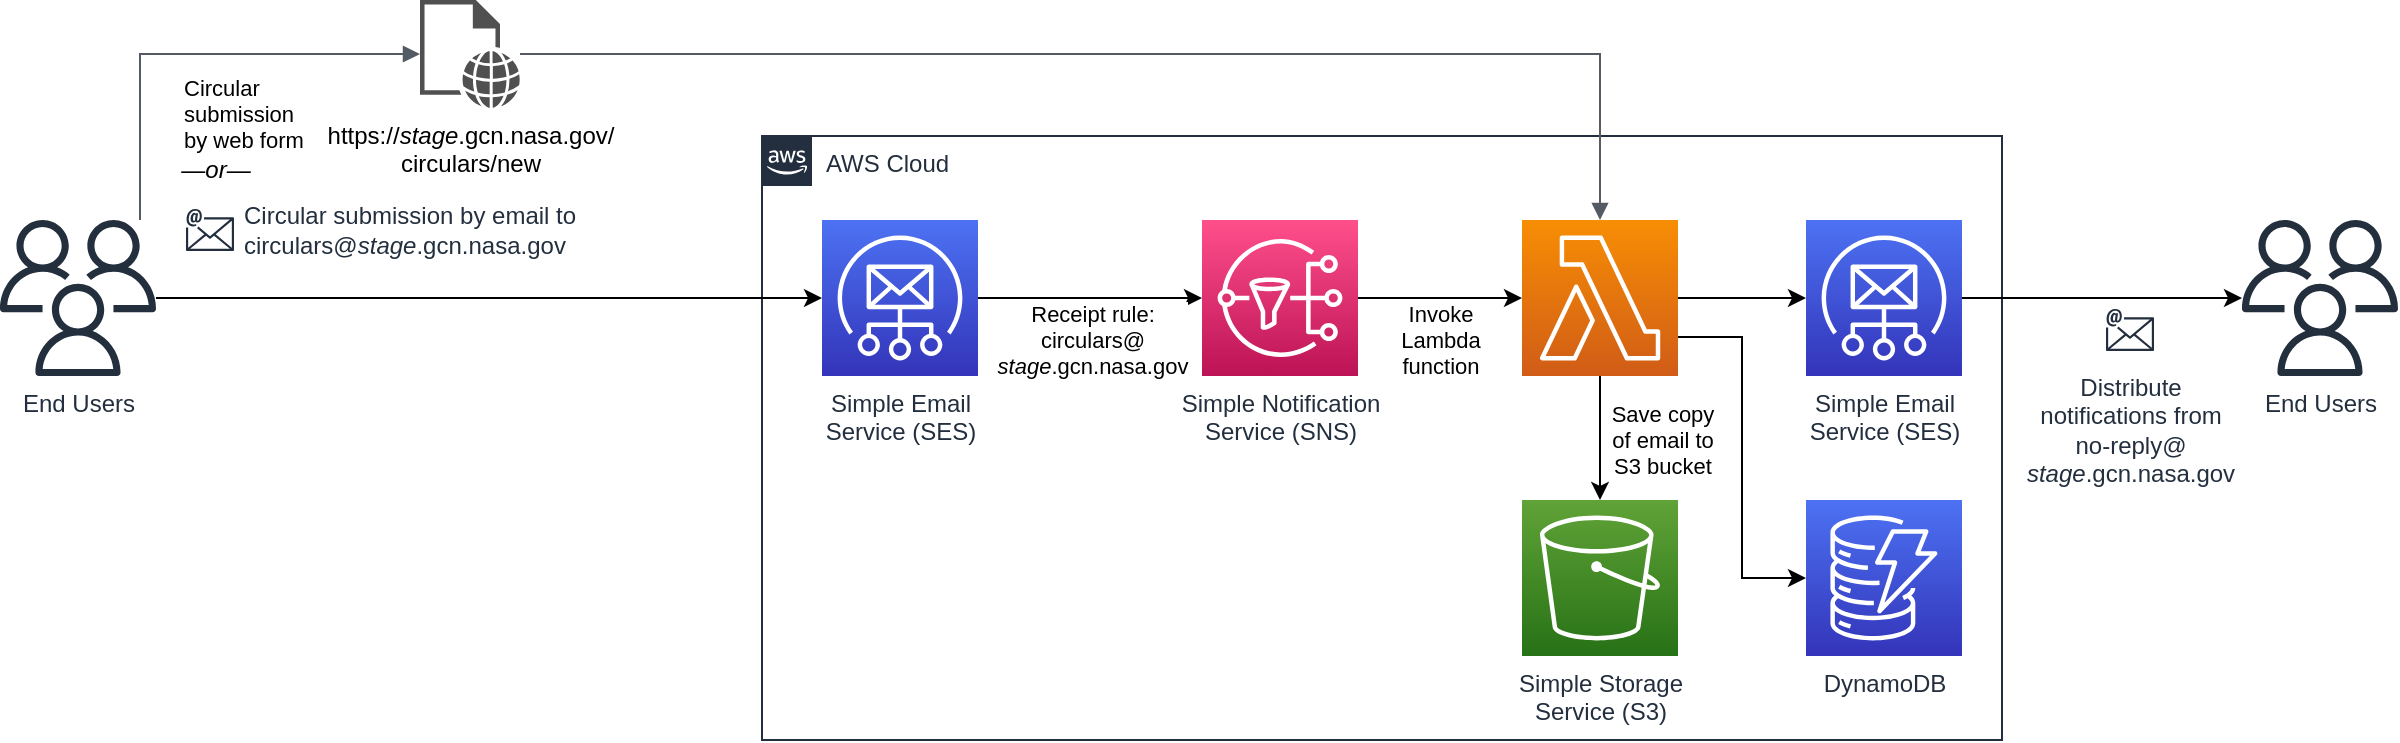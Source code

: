 <mxfile version="25.0.2">
  <diagram name="Page-1" id="MFBqY2m70f1yELMXtrmf">
    <mxGraphModel dx="1964" dy="2099" grid="1" gridSize="10" guides="1" tooltips="1" connect="1" arrows="1" fold="1" page="1" pageScale="1" pageWidth="850" pageHeight="1100" math="0" shadow="0">
      <root>
        <mxCell id="0" />
        <mxCell id="1" parent="0" />
        <mxCell id="xZiLO_F2WsUACHUn_YJy-37" style="edgeStyle=orthogonalEdgeStyle;rounded=0;orthogonalLoop=1;jettySize=auto;html=1;exitX=1;exitY=0.5;exitDx=0;exitDy=0;exitPerimeter=0;entryX=0;entryY=0.5;entryDx=0;entryDy=0;entryPerimeter=0;" parent="1" source="xZiLO_F2WsUACHUn_YJy-27" target="xZiLO_F2WsUACHUn_YJy-30" edge="1">
          <mxGeometry relative="1" as="geometry" />
        </mxCell>
        <mxCell id="xZiLO_F2WsUACHUn_YJy-38" value="Receipt rule:&lt;br&gt;circulars@&lt;br&gt;&lt;i&gt;stage&lt;/i&gt;.gcn.nasa.gov" style="edgeLabel;html=1;align=center;verticalAlign=middle;resizable=0;points=[];" parent="xZiLO_F2WsUACHUn_YJy-37" vertex="1" connectable="0">
          <mxGeometry y="-1" relative="1" as="geometry">
            <mxPoint x="1" y="20" as="offset" />
          </mxGeometry>
        </mxCell>
        <mxCell id="xZiLO_F2WsUACHUn_YJy-27" value="Simple Email&lt;br&gt;Service (SES)" style="sketch=0;points=[[0,0,0],[0.25,0,0],[0.5,0,0],[0.75,0,0],[1,0,0],[0,1,0],[0.25,1,0],[0.5,1,0],[0.75,1,0],[1,1,0],[0,0.25,0],[0,0.5,0],[0,0.75,0],[1,0.25,0],[1,0.5,0],[1,0.75,0]];outlineConnect=0;fontColor=#232F3E;gradientColor=#4D72F3;gradientDirection=north;fillColor=#3334B9;strokeColor=#ffffff;dashed=0;verticalLabelPosition=bottom;verticalAlign=top;align=center;html=1;fontSize=12;fontStyle=0;aspect=fixed;shape=mxgraph.aws4.resourceIcon;resIcon=mxgraph.aws4.simple_email_service;" parent="1" vertex="1">
          <mxGeometry x="341" y="-480" width="78" height="78" as="geometry" />
        </mxCell>
        <mxCell id="xZiLO_F2WsUACHUn_YJy-47" style="edgeStyle=orthogonalEdgeStyle;rounded=0;orthogonalLoop=1;jettySize=auto;html=1;exitX=1;exitY=0.5;exitDx=0;exitDy=0;exitPerimeter=0;" parent="1" source="xZiLO_F2WsUACHUn_YJy-30" target="xZiLO_F2WsUACHUn_YJy-26" edge="1">
          <mxGeometry relative="1" as="geometry" />
        </mxCell>
        <mxCell id="xZiLO_F2WsUACHUn_YJy-50" value="Invoke&lt;br&gt;Lambda&lt;br&gt;function" style="edgeLabel;html=1;align=center;verticalAlign=middle;resizable=0;points=[];" parent="xZiLO_F2WsUACHUn_YJy-47" vertex="1" connectable="0">
          <mxGeometry relative="1" as="geometry">
            <mxPoint y="21" as="offset" />
          </mxGeometry>
        </mxCell>
        <mxCell id="xZiLO_F2WsUACHUn_YJy-30" value="Simple Notification&lt;br&gt;Service (SNS)" style="sketch=0;points=[[0,0,0],[0.25,0,0],[0.5,0,0],[0.75,0,0],[1,0,0],[0,1,0],[0.25,1,0],[0.5,1,0],[0.75,1,0],[1,1,0],[0,0.25,0],[0,0.5,0],[0,0.75,0],[1,0.25,0],[1,0.5,0],[1,0.75,0]];outlineConnect=0;fontColor=#232F3E;gradientColor=#FF4F8B;gradientDirection=north;fillColor=#BC1356;strokeColor=#ffffff;dashed=0;verticalLabelPosition=bottom;verticalAlign=top;align=center;html=1;fontSize=12;fontStyle=0;aspect=fixed;shape=mxgraph.aws4.resourceIcon;resIcon=mxgraph.aws4.sns;" parent="1" vertex="1">
          <mxGeometry x="531" y="-480" width="78" height="78" as="geometry" />
        </mxCell>
        <mxCell id="xZiLO_F2WsUACHUn_YJy-46" value="AWS Cloud" style="points=[[0,0],[0.25,0],[0.5,0],[0.75,0],[1,0],[1,0.25],[1,0.5],[1,0.75],[1,1],[0.75,1],[0.5,1],[0.25,1],[0,1],[0,0.75],[0,0.5],[0,0.25]];outlineConnect=0;gradientColor=none;html=1;whiteSpace=wrap;fontSize=12;fontStyle=0;container=1;pointerEvents=0;collapsible=0;recursiveResize=0;shape=mxgraph.aws4.group;grIcon=mxgraph.aws4.group_aws_cloud_alt;strokeColor=#232F3E;fillColor=none;verticalAlign=top;align=left;spacingLeft=30;fontColor=#232F3E;dashed=0;" parent="1" vertex="1">
          <mxGeometry x="311" y="-522" width="620" height="302" as="geometry" />
        </mxCell>
        <mxCell id="xZiLO_F2WsUACHUn_YJy-49" style="edgeStyle=orthogonalEdgeStyle;rounded=0;orthogonalLoop=1;jettySize=auto;html=1;exitX=0.5;exitY=1;exitDx=0;exitDy=0;exitPerimeter=0;" parent="xZiLO_F2WsUACHUn_YJy-46" source="xZiLO_F2WsUACHUn_YJy-26" target="xZiLO_F2WsUACHUn_YJy-28" edge="1">
          <mxGeometry relative="1" as="geometry" />
        </mxCell>
        <mxCell id="xZiLO_F2WsUACHUn_YJy-51" value="Save copy&lt;br&gt;of email to&lt;br&gt;S3 bucket" style="edgeLabel;html=1;align=center;verticalAlign=middle;resizable=0;points=[];" parent="xZiLO_F2WsUACHUn_YJy-49" vertex="1" connectable="0">
          <mxGeometry x="0.032" y="1" relative="1" as="geometry">
            <mxPoint x="30" as="offset" />
          </mxGeometry>
        </mxCell>
        <mxCell id="xZiLO_F2WsUACHUn_YJy-52" style="edgeStyle=orthogonalEdgeStyle;rounded=0;orthogonalLoop=1;jettySize=auto;html=1;exitX=1;exitY=0.5;exitDx=0;exitDy=0;exitPerimeter=0;entryX=0;entryY=0.5;entryDx=0;entryDy=0;entryPerimeter=0;" parent="xZiLO_F2WsUACHUn_YJy-46" source="xZiLO_F2WsUACHUn_YJy-26" target="xZiLO_F2WsUACHUn_YJy-48" edge="1">
          <mxGeometry relative="1" as="geometry" />
        </mxCell>
        <mxCell id="47EouggBOMH6AhDB7axW-48" style="edgeStyle=orthogonalEdgeStyle;rounded=0;orthogonalLoop=1;jettySize=auto;html=1;exitX=1;exitY=0.75;exitDx=0;exitDy=0;exitPerimeter=0;entryX=0;entryY=0.5;entryDx=0;entryDy=0;entryPerimeter=0;" parent="xZiLO_F2WsUACHUn_YJy-46" source="xZiLO_F2WsUACHUn_YJy-26" target="47EouggBOMH6AhDB7axW-47" edge="1">
          <mxGeometry relative="1" as="geometry" />
        </mxCell>
        <mxCell id="xZiLO_F2WsUACHUn_YJy-26" value="" style="sketch=0;points=[[0,0,0],[0.25,0,0],[0.5,0,0],[0.75,0,0],[1,0,0],[0,1,0],[0.25,1,0],[0.5,1,0],[0.75,1,0],[1,1,0],[0,0.25,0],[0,0.5,0],[0,0.75,0],[1,0.25,0],[1,0.5,0],[1,0.75,0]];outlineConnect=0;fontColor=#232F3E;gradientColor=#F78E04;gradientDirection=north;fillColor=#D05C17;strokeColor=#ffffff;dashed=0;verticalLabelPosition=bottom;verticalAlign=top;align=center;html=1;fontSize=12;fontStyle=0;aspect=fixed;shape=mxgraph.aws4.resourceIcon;resIcon=mxgraph.aws4.lambda;" parent="xZiLO_F2WsUACHUn_YJy-46" vertex="1">
          <mxGeometry x="380" y="42" width="78" height="78" as="geometry" />
        </mxCell>
        <mxCell id="xZiLO_F2WsUACHUn_YJy-28" value="Simple Storage&lt;br&gt;Service (S3)" style="sketch=0;points=[[0,0,0],[0.25,0,0],[0.5,0,0],[0.75,0,0],[1,0,0],[0,1,0],[0.25,1,0],[0.5,1,0],[0.75,1,0],[1,1,0],[0,0.25,0],[0,0.5,0],[0,0.75,0],[1,0.25,0],[1,0.5,0],[1,0.75,0]];outlineConnect=0;fontColor=#232F3E;gradientColor=#60A337;gradientDirection=north;fillColor=#277116;strokeColor=#ffffff;dashed=0;verticalLabelPosition=bottom;verticalAlign=top;align=center;html=1;fontSize=12;fontStyle=0;aspect=fixed;shape=mxgraph.aws4.resourceIcon;resIcon=mxgraph.aws4.s3;" parent="xZiLO_F2WsUACHUn_YJy-46" vertex="1">
          <mxGeometry x="380" y="182" width="78" height="78" as="geometry" />
        </mxCell>
        <mxCell id="xZiLO_F2WsUACHUn_YJy-48" value="Simple Email&lt;br&gt;Service (SES)" style="sketch=0;points=[[0,0,0],[0.25,0,0],[0.5,0,0],[0.75,0,0],[1,0,0],[0,1,0],[0.25,1,0],[0.5,1,0],[0.75,1,0],[1,1,0],[0,0.25,0],[0,0.5,0],[0,0.75,0],[1,0.25,0],[1,0.5,0],[1,0.75,0]];outlineConnect=0;fontColor=#232F3E;gradientColor=#4D72F3;gradientDirection=north;fillColor=#3334B9;strokeColor=#ffffff;dashed=0;verticalLabelPosition=bottom;verticalAlign=top;align=center;html=1;fontSize=12;fontStyle=0;aspect=fixed;shape=mxgraph.aws4.resourceIcon;resIcon=mxgraph.aws4.simple_email_service;" parent="xZiLO_F2WsUACHUn_YJy-46" vertex="1">
          <mxGeometry x="522" y="42" width="78" height="78" as="geometry" />
        </mxCell>
        <mxCell id="47EouggBOMH6AhDB7axW-47" value="DynamoDB" style="sketch=0;points=[[0,0,0],[0.25,0,0],[0.5,0,0],[0.75,0,0],[1,0,0],[0,1,0],[0.25,1,0],[0.5,1,0],[0.75,1,0],[1,1,0],[0,0.25,0],[0,0.5,0],[0,0.75,0],[1,0.25,0],[1,0.5,0],[1,0.75,0]];outlineConnect=0;fontColor=#232F3E;gradientColor=#4D72F3;gradientDirection=north;fillColor=#3334B9;strokeColor=#ffffff;dashed=0;verticalLabelPosition=bottom;verticalAlign=top;align=center;html=1;fontSize=12;fontStyle=0;aspect=fixed;shape=mxgraph.aws4.resourceIcon;resIcon=mxgraph.aws4.dynamodb;" parent="xZiLO_F2WsUACHUn_YJy-46" vertex="1">
          <mxGeometry x="522" y="182" width="78" height="78" as="geometry" />
        </mxCell>
        <mxCell id="xZiLO_F2WsUACHUn_YJy-58" style="edgeStyle=orthogonalEdgeStyle;rounded=0;orthogonalLoop=1;jettySize=auto;html=1;exitX=1;exitY=0.5;exitDx=0;exitDy=0;exitPerimeter=0;" parent="1" source="xZiLO_F2WsUACHUn_YJy-48" target="47EouggBOMH6AhDB7axW-46" edge="1">
          <mxGeometry relative="1" as="geometry">
            <mxPoint x="1041" y="-441" as="targetPoint" />
          </mxGeometry>
        </mxCell>
        <mxCell id="xZiLO_F2WsUACHUn_YJy-59" value="Distribute&lt;br&gt;notifications from&lt;br&gt;no-reply@&lt;br&gt;&lt;i&gt;stage&lt;/i&gt;.gcn.nasa.gov" style="sketch=0;outlineConnect=0;fontColor=#232F3E;gradientColor=none;strokeColor=#232F3E;fillColor=#ffffff;dashed=0;verticalLabelPosition=bottom;verticalAlign=top;align=center;html=1;fontSize=12;fontStyle=0;aspect=fixed;shape=mxgraph.aws4.resourceIcon;resIcon=mxgraph.aws4.email;" parent="1" vertex="1">
          <mxGeometry x="980" y="-440" width="30" height="30" as="geometry" />
        </mxCell>
        <mxCell id="xZiLO_F2WsUACHUn_YJy-64" value="End Users" style="sketch=0;outlineConnect=0;fontColor=#232F3E;gradientColor=none;fillColor=#232F3D;strokeColor=none;dashed=0;verticalLabelPosition=bottom;verticalAlign=top;align=center;html=1;fontSize=12;fontStyle=0;aspect=fixed;pointerEvents=1;shape=mxgraph.aws4.users;" parent="1" vertex="1">
          <mxGeometry x="-70" y="-480" width="78" height="78" as="geometry" />
        </mxCell>
        <mxCell id="47EouggBOMH6AhDB7axW-39" value="Circular submission by email to&lt;br&gt;circulars@&lt;i&gt;stage&lt;/i&gt;.gcn.nasa.gov" style="sketch=0;outlineConnect=0;fontColor=#232F3E;gradientColor=none;strokeColor=#232F3E;fillColor=#ffffff;dashed=0;verticalLabelPosition=middle;verticalAlign=middle;align=left;html=1;fontSize=12;fontStyle=0;aspect=fixed;shape=mxgraph.aws4.resourceIcon;resIcon=mxgraph.aws4.email;labelPosition=right;" parent="1" vertex="1">
          <mxGeometry x="20" y="-490" width="30" height="30" as="geometry" />
        </mxCell>
        <mxCell id="47EouggBOMH6AhDB7axW-46" value="End Users" style="sketch=0;outlineConnect=0;fontColor=#232F3E;gradientColor=none;fillColor=#232F3D;strokeColor=none;dashed=0;verticalLabelPosition=bottom;verticalAlign=top;align=center;html=1;fontSize=12;fontStyle=0;aspect=fixed;pointerEvents=1;shape=mxgraph.aws4.users;" parent="1" vertex="1">
          <mxGeometry x="1051" y="-480" width="78" height="78" as="geometry" />
        </mxCell>
        <mxCell id="47EouggBOMH6AhDB7axW-49" value="https://&lt;i&gt;stage&lt;/i&gt;.gcn.nasa.gov/&lt;br&gt;circulars/new" style="sketch=0;pointerEvents=1;shadow=0;dashed=0;html=1;strokeColor=none;fillColor=#505050;labelPosition=center;verticalLabelPosition=bottom;verticalAlign=top;outlineConnect=0;align=center;shape=mxgraph.office.concepts.web_page;" parent="1" vertex="1">
          <mxGeometry x="140" y="-590" width="50" height="54" as="geometry" />
        </mxCell>
        <mxCell id="_WFWQV9OUgnefA0unr17-1" value="" style="edgeStyle=orthogonalEdgeStyle;html=1;endArrow=block;elbow=vertical;startArrow=none;endFill=1;strokeColor=#545B64;rounded=0;" parent="1" source="47EouggBOMH6AhDB7axW-49" target="xZiLO_F2WsUACHUn_YJy-26" edge="1">
          <mxGeometry width="100" relative="1" as="geometry">
            <mxPoint x="220" y="-570" as="sourcePoint" />
            <mxPoint x="320" y="-570" as="targetPoint" />
          </mxGeometry>
        </mxCell>
        <mxCell id="_WFWQV9OUgnefA0unr17-3" value="&lt;i&gt;—or—&lt;/i&gt;" style="text;html=1;strokeColor=none;fillColor=none;align=center;verticalAlign=middle;whiteSpace=wrap;rounded=0;" parent="1" vertex="1">
          <mxGeometry x="8" y="-520" width="60" height="30" as="geometry" />
        </mxCell>
        <mxCell id="_WFWQV9OUgnefA0unr17-4" value="" style="edgeStyle=orthogonalEdgeStyle;html=1;endArrow=block;elbow=vertical;startArrow=none;endFill=1;strokeColor=#545B64;rounded=0;" parent="1" source="xZiLO_F2WsUACHUn_YJy-64" target="47EouggBOMH6AhDB7axW-49" edge="1">
          <mxGeometry width="100" relative="1" as="geometry">
            <mxPoint x="-40" y="-620" as="sourcePoint" />
            <mxPoint x="60" y="-620" as="targetPoint" />
            <Array as="points">
              <mxPoint y="-563" />
            </Array>
          </mxGeometry>
        </mxCell>
        <mxCell id="_WFWQV9OUgnefA0unr17-5" value="Circular&lt;div&gt;submission&lt;br&gt;by web form&lt;/div&gt;" style="edgeLabel;html=1;align=left;verticalAlign=middle;resizable=0;points=[];" parent="_WFWQV9OUgnefA0unr17-4" connectable="0" vertex="1">
          <mxGeometry x="-0.609" y="-2" relative="1" as="geometry">
            <mxPoint x="18" y="-10" as="offset" />
          </mxGeometry>
        </mxCell>
        <mxCell id="-2aI7IYvT7YdP-X1hV3r-2" value="" style="endArrow=classic;html=1;rounded=0;" edge="1" parent="1" source="xZiLO_F2WsUACHUn_YJy-64" target="xZiLO_F2WsUACHUn_YJy-27">
          <mxGeometry width="50" height="50" relative="1" as="geometry">
            <mxPoint x="240" y="-380" as="sourcePoint" />
            <mxPoint x="290" y="-430" as="targetPoint" />
          </mxGeometry>
        </mxCell>
      </root>
    </mxGraphModel>
  </diagram>
</mxfile>
